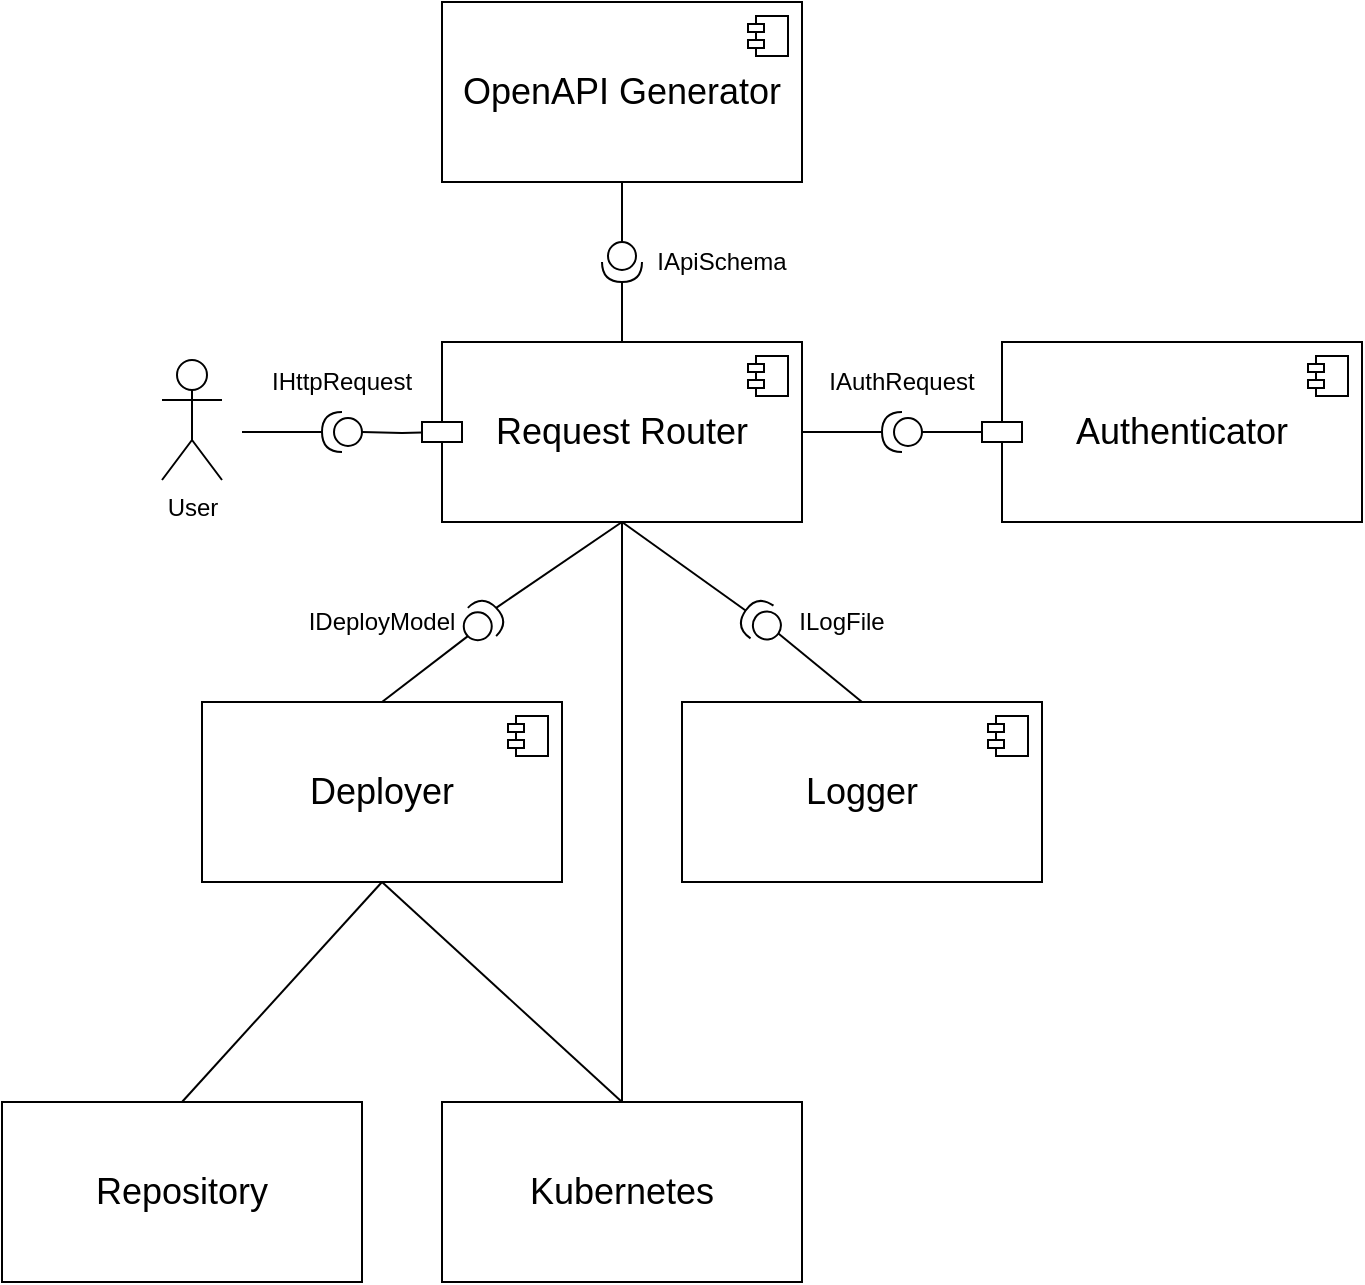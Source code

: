 <mxfile version="24.8.4">
  <diagram name="Page-1" id="b5b7bab2-c9e2-2cf4-8b2a-24fd1a2a6d21">
    <mxGraphModel dx="908" dy="1707" grid="1" gridSize="10" guides="1" tooltips="1" connect="1" arrows="1" fold="1" page="1" pageScale="1" pageWidth="827" pageHeight="1169" background="none" math="0" shadow="0">
      <root>
        <mxCell id="0" />
        <mxCell id="1" parent="0" />
        <mxCell id="kxm7W-5DDzrMB-vv7P8E-14" value="User" style="shape=umlActor;verticalLabelPosition=bottom;verticalAlign=top;html=1;" parent="1" vertex="1">
          <mxGeometry x="160" y="169" width="30" height="60" as="geometry" />
        </mxCell>
        <mxCell id="6u3klOcjnk4Zt1oIX5Ex-57" style="edgeStyle=orthogonalEdgeStyle;rounded=0;orthogonalLoop=1;jettySize=auto;html=1;exitX=0.5;exitY=1;exitDx=0;exitDy=0;entryX=0.5;entryY=0;entryDx=0;entryDy=0;endArrow=none;endFill=0;" edge="1" parent="1" source="6u3klOcjnk4Zt1oIX5Ex-1" target="6u3klOcjnk4Zt1oIX5Ex-56">
          <mxGeometry relative="1" as="geometry" />
        </mxCell>
        <mxCell id="6u3klOcjnk4Zt1oIX5Ex-1" value="&lt;font style=&quot;font-size: 18px;&quot;&gt;Request Router&lt;/font&gt;" style="html=1;dropTarget=0;whiteSpace=wrap;" vertex="1" parent="1">
          <mxGeometry x="300" y="160" width="180" height="90" as="geometry" />
        </mxCell>
        <mxCell id="6u3klOcjnk4Zt1oIX5Ex-2" value="" style="shape=module;jettyWidth=8;jettyHeight=4;" vertex="1" parent="6u3klOcjnk4Zt1oIX5Ex-1">
          <mxGeometry x="1" width="20" height="20" relative="1" as="geometry">
            <mxPoint x="-27" y="7" as="offset" />
          </mxGeometry>
        </mxCell>
        <mxCell id="6u3klOcjnk4Zt1oIX5Ex-6" value="&lt;font style=&quot;font-size: 18px;&quot;&gt;Authenticator&lt;/font&gt;" style="html=1;dropTarget=0;whiteSpace=wrap;" vertex="1" parent="1">
          <mxGeometry x="580" y="160" width="180" height="90" as="geometry" />
        </mxCell>
        <mxCell id="6u3klOcjnk4Zt1oIX5Ex-7" value="" style="shape=module;jettyWidth=8;jettyHeight=4;" vertex="1" parent="6u3klOcjnk4Zt1oIX5Ex-6">
          <mxGeometry x="1" width="20" height="20" relative="1" as="geometry">
            <mxPoint x="-27" y="7" as="offset" />
          </mxGeometry>
        </mxCell>
        <mxCell id="6u3klOcjnk4Zt1oIX5Ex-58" style="rounded=0;orthogonalLoop=1;jettySize=auto;html=1;exitX=0.5;exitY=1;exitDx=0;exitDy=0;entryX=0.5;entryY=0;entryDx=0;entryDy=0;endArrow=none;endFill=0;" edge="1" parent="1" source="6u3klOcjnk4Zt1oIX5Ex-8" target="6u3klOcjnk4Zt1oIX5Ex-56">
          <mxGeometry relative="1" as="geometry" />
        </mxCell>
        <mxCell id="6u3klOcjnk4Zt1oIX5Ex-60" style="rounded=0;orthogonalLoop=1;jettySize=auto;html=1;exitX=0.5;exitY=1;exitDx=0;exitDy=0;entryX=0.5;entryY=0;entryDx=0;entryDy=0;endArrow=none;endFill=0;" edge="1" parent="1" source="6u3klOcjnk4Zt1oIX5Ex-8" target="6u3klOcjnk4Zt1oIX5Ex-59">
          <mxGeometry relative="1" as="geometry" />
        </mxCell>
        <mxCell id="6u3klOcjnk4Zt1oIX5Ex-8" value="&lt;font style=&quot;font-size: 18px;&quot;&gt;Deployer&lt;/font&gt;" style="html=1;dropTarget=0;whiteSpace=wrap;" vertex="1" parent="1">
          <mxGeometry x="180" y="340" width="180" height="90" as="geometry" />
        </mxCell>
        <mxCell id="6u3klOcjnk4Zt1oIX5Ex-9" value="" style="shape=module;jettyWidth=8;jettyHeight=4;" vertex="1" parent="6u3klOcjnk4Zt1oIX5Ex-8">
          <mxGeometry x="1" width="20" height="20" relative="1" as="geometry">
            <mxPoint x="-27" y="7" as="offset" />
          </mxGeometry>
        </mxCell>
        <mxCell id="6u3klOcjnk4Zt1oIX5Ex-10" value="&lt;font style=&quot;font-size: 18px;&quot;&gt;Logger&lt;/font&gt;" style="html=1;dropTarget=0;whiteSpace=wrap;" vertex="1" parent="1">
          <mxGeometry x="420" y="340" width="180" height="90" as="geometry" />
        </mxCell>
        <mxCell id="6u3klOcjnk4Zt1oIX5Ex-11" value="" style="shape=module;jettyWidth=8;jettyHeight=4;" vertex="1" parent="6u3klOcjnk4Zt1oIX5Ex-10">
          <mxGeometry x="1" width="20" height="20" relative="1" as="geometry">
            <mxPoint x="-27" y="7" as="offset" />
          </mxGeometry>
        </mxCell>
        <mxCell id="6u3klOcjnk4Zt1oIX5Ex-13" value="&lt;font style=&quot;font-size: 18px;&quot;&gt;OpenAPI Generator&lt;/font&gt;" style="html=1;dropTarget=0;whiteSpace=wrap;" vertex="1" parent="1">
          <mxGeometry x="300" y="-10" width="180" height="90" as="geometry" />
        </mxCell>
        <mxCell id="6u3klOcjnk4Zt1oIX5Ex-14" value="" style="shape=module;jettyWidth=8;jettyHeight=4;" vertex="1" parent="6u3klOcjnk4Zt1oIX5Ex-13">
          <mxGeometry x="1" width="20" height="20" relative="1" as="geometry">
            <mxPoint x="-27" y="7" as="offset" />
          </mxGeometry>
        </mxCell>
        <mxCell id="6u3klOcjnk4Zt1oIX5Ex-16" style="edgeStyle=orthogonalEdgeStyle;rounded=0;orthogonalLoop=1;jettySize=auto;html=1;exitX=1;exitY=0.5;exitDx=0;exitDy=0;exitPerimeter=0;entryX=1;entryY=0.5;entryDx=0;entryDy=0;endArrow=none;endFill=0;" edge="1" parent="1" target="6u3klOcjnk4Zt1oIX5Ex-1">
          <mxGeometry relative="1" as="geometry">
            <mxPoint x="490" y="205.0" as="sourcePoint" />
          </mxGeometry>
        </mxCell>
        <mxCell id="6u3klOcjnk4Zt1oIX5Ex-15" value="" style="shape=providedRequiredInterface;html=1;verticalLabelPosition=bottom;sketch=0;rotation=-180;" vertex="1" parent="1">
          <mxGeometry x="520" y="195" width="20" height="20" as="geometry" />
        </mxCell>
        <mxCell id="6u3klOcjnk4Zt1oIX5Ex-17" style="edgeStyle=orthogonalEdgeStyle;rounded=0;orthogonalLoop=1;jettySize=auto;html=1;exitX=0;exitY=0.5;exitDx=0;exitDy=0;entryX=0;entryY=0.5;entryDx=0;entryDy=0;entryPerimeter=0;endArrow=none;endFill=0;" edge="1" parent="1" source="6u3klOcjnk4Zt1oIX5Ex-6" target="6u3klOcjnk4Zt1oIX5Ex-15">
          <mxGeometry relative="1" as="geometry" />
        </mxCell>
        <mxCell id="6u3klOcjnk4Zt1oIX5Ex-19" value="&lt;span style=&quot;font-family: Arial; font-variant-numeric: normal; font-variant-east-asian: normal; font-variant-alternates: normal; font-variant-position: normal;&quot;&gt;&lt;font style=&quot;font-size: 12px;&quot;&gt;IAuthRequest&lt;/font&gt;&lt;/span&gt;" style="text;html=1;align=center;verticalAlign=middle;whiteSpace=wrap;rounded=0;" vertex="1" parent="1">
          <mxGeometry x="500" y="165" width="60" height="30" as="geometry" />
        </mxCell>
        <mxCell id="6u3klOcjnk4Zt1oIX5Ex-20" style="edgeStyle=orthogonalEdgeStyle;rounded=0;orthogonalLoop=1;jettySize=auto;html=1;entryX=1;entryY=0.5;entryDx=0;entryDy=0;endArrow=none;endFill=0;" edge="1" parent="1" source="6u3klOcjnk4Zt1oIX5Ex-21">
          <mxGeometry relative="1" as="geometry">
            <mxPoint x="200" y="205" as="targetPoint" />
          </mxGeometry>
        </mxCell>
        <mxCell id="6u3klOcjnk4Zt1oIX5Ex-21" value="" style="shape=providedRequiredInterface;html=1;verticalLabelPosition=bottom;sketch=0;rotation=-180;" vertex="1" parent="1">
          <mxGeometry x="240" y="195" width="20" height="20" as="geometry" />
        </mxCell>
        <mxCell id="6u3klOcjnk4Zt1oIX5Ex-22" style="edgeStyle=orthogonalEdgeStyle;rounded=0;orthogonalLoop=1;jettySize=auto;html=1;exitX=0;exitY=0.5;exitDx=0;exitDy=0;entryX=0;entryY=0.5;entryDx=0;entryDy=0;entryPerimeter=0;endArrow=none;endFill=0;" edge="1" parent="1" target="6u3klOcjnk4Zt1oIX5Ex-21">
          <mxGeometry relative="1" as="geometry">
            <mxPoint x="300" y="205" as="sourcePoint" />
          </mxGeometry>
        </mxCell>
        <mxCell id="6u3klOcjnk4Zt1oIX5Ex-23" value="&lt;span style=&quot;font-family: Arial; font-variant-numeric: normal; font-variant-east-asian: normal; font-variant-alternates: normal; font-variant-position: normal;&quot;&gt;&lt;font style=&quot;font-size: 12px;&quot;&gt;IHttpRequest&lt;/font&gt;&lt;/span&gt;" style="text;html=1;align=center;verticalAlign=middle;whiteSpace=wrap;rounded=0;" vertex="1" parent="1">
          <mxGeometry x="220" y="165" width="60" height="30" as="geometry" />
        </mxCell>
        <mxCell id="6u3klOcjnk4Zt1oIX5Ex-26" value="" style="edgeStyle=orthogonalEdgeStyle;rounded=0;orthogonalLoop=1;jettySize=auto;html=1;exitX=1;exitY=0.5;exitDx=0;exitDy=0;exitPerimeter=0;entryX=1;entryY=0.5;entryDx=0;entryDy=0;endArrow=none;endFill=0;" edge="1" parent="1" source="6u3klOcjnk4Zt1oIX5Ex-15">
          <mxGeometry relative="1" as="geometry">
            <mxPoint x="520" y="205" as="sourcePoint" />
            <mxPoint x="490" y="205.0" as="targetPoint" />
          </mxGeometry>
        </mxCell>
        <mxCell id="6u3klOcjnk4Zt1oIX5Ex-27" value="" style="rounded=0;whiteSpace=wrap;html=1;" vertex="1" parent="1">
          <mxGeometry x="570" y="200" width="20" height="10" as="geometry" />
        </mxCell>
        <mxCell id="6u3klOcjnk4Zt1oIX5Ex-28" value="" style="rounded=0;whiteSpace=wrap;html=1;" vertex="1" parent="1">
          <mxGeometry x="290" y="200" width="20" height="10" as="geometry" />
        </mxCell>
        <mxCell id="6u3klOcjnk4Zt1oIX5Ex-37" style="edgeStyle=orthogonalEdgeStyle;rounded=0;orthogonalLoop=1;jettySize=auto;html=1;exitX=0;exitY=0.5;exitDx=0;exitDy=0;exitPerimeter=0;entryX=0.5;entryY=1;entryDx=0;entryDy=0;endArrow=none;endFill=0;" edge="1" parent="1" source="6u3klOcjnk4Zt1oIX5Ex-36" target="6u3klOcjnk4Zt1oIX5Ex-13">
          <mxGeometry relative="1" as="geometry" />
        </mxCell>
        <mxCell id="6u3klOcjnk4Zt1oIX5Ex-38" style="edgeStyle=orthogonalEdgeStyle;rounded=0;orthogonalLoop=1;jettySize=auto;html=1;exitX=1;exitY=0.5;exitDx=0;exitDy=0;exitPerimeter=0;entryX=0.5;entryY=0;entryDx=0;entryDy=0;endArrow=none;endFill=0;" edge="1" parent="1" source="6u3klOcjnk4Zt1oIX5Ex-36" target="6u3klOcjnk4Zt1oIX5Ex-1">
          <mxGeometry relative="1" as="geometry" />
        </mxCell>
        <mxCell id="6u3klOcjnk4Zt1oIX5Ex-36" value="" style="shape=providedRequiredInterface;html=1;verticalLabelPosition=bottom;sketch=0;rotation=90;" vertex="1" parent="1">
          <mxGeometry x="380" y="110" width="20" height="20" as="geometry" />
        </mxCell>
        <mxCell id="6u3klOcjnk4Zt1oIX5Ex-39" value="IApiSchema" style="text;html=1;align=center;verticalAlign=middle;whiteSpace=wrap;rounded=0;" vertex="1" parent="1">
          <mxGeometry x="410" y="105" width="60" height="30" as="geometry" />
        </mxCell>
        <mxCell id="6u3klOcjnk4Zt1oIX5Ex-43" style="rounded=0;orthogonalLoop=1;jettySize=auto;html=1;exitX=1;exitY=0.5;exitDx=0;exitDy=0;exitPerimeter=0;entryX=0.5;entryY=1;entryDx=0;entryDy=0;strokeColor=default;endArrow=none;endFill=0;" edge="1" parent="1" source="6u3klOcjnk4Zt1oIX5Ex-40" target="6u3klOcjnk4Zt1oIX5Ex-1">
          <mxGeometry relative="1" as="geometry" />
        </mxCell>
        <mxCell id="6u3klOcjnk4Zt1oIX5Ex-44" style="rounded=0;orthogonalLoop=1;jettySize=auto;html=1;exitX=0;exitY=0.5;exitDx=0;exitDy=0;exitPerimeter=0;entryX=0.5;entryY=0;entryDx=0;entryDy=0;endArrow=none;endFill=0;" edge="1" parent="1" source="6u3klOcjnk4Zt1oIX5Ex-40" target="6u3klOcjnk4Zt1oIX5Ex-8">
          <mxGeometry relative="1" as="geometry" />
        </mxCell>
        <mxCell id="6u3klOcjnk4Zt1oIX5Ex-40" value="" style="shape=providedRequiredInterface;html=1;verticalLabelPosition=bottom;sketch=0;rotation=-45;" vertex="1" parent="1">
          <mxGeometry x="310" y="290" width="20" height="20" as="geometry" />
        </mxCell>
        <mxCell id="6u3klOcjnk4Zt1oIX5Ex-53" style="rounded=0;orthogonalLoop=1;jettySize=auto;html=1;exitX=0;exitY=0.5;exitDx=0;exitDy=0;exitPerimeter=0;entryX=0.5;entryY=0;entryDx=0;entryDy=0;endArrow=none;endFill=0;" edge="1" parent="1" source="6u3klOcjnk4Zt1oIX5Ex-51" target="6u3klOcjnk4Zt1oIX5Ex-10">
          <mxGeometry relative="1" as="geometry" />
        </mxCell>
        <mxCell id="6u3klOcjnk4Zt1oIX5Ex-51" value="" style="shape=providedRequiredInterface;html=1;verticalLabelPosition=bottom;sketch=0;rotation=-145;" vertex="1" parent="1">
          <mxGeometry x="450" y="290" width="20" height="20" as="geometry" />
        </mxCell>
        <mxCell id="6u3klOcjnk4Zt1oIX5Ex-52" style="rounded=0;orthogonalLoop=1;jettySize=auto;html=1;exitX=0.5;exitY=1;exitDx=0;exitDy=0;entryX=1;entryY=0.5;entryDx=0;entryDy=0;entryPerimeter=0;endArrow=none;endFill=0;" edge="1" parent="1" source="6u3klOcjnk4Zt1oIX5Ex-1" target="6u3klOcjnk4Zt1oIX5Ex-51">
          <mxGeometry relative="1" as="geometry" />
        </mxCell>
        <mxCell id="6u3klOcjnk4Zt1oIX5Ex-54" value="IDeployModel" style="text;html=1;align=center;verticalAlign=middle;whiteSpace=wrap;rounded=0;" vertex="1" parent="1">
          <mxGeometry x="240" y="285" width="60" height="30" as="geometry" />
        </mxCell>
        <mxCell id="6u3klOcjnk4Zt1oIX5Ex-55" value="ILogFile" style="text;html=1;align=center;verticalAlign=middle;whiteSpace=wrap;rounded=0;" vertex="1" parent="1">
          <mxGeometry x="470" y="285" width="60" height="30" as="geometry" />
        </mxCell>
        <mxCell id="6u3klOcjnk4Zt1oIX5Ex-56" value="&lt;font style=&quot;font-size: 18px;&quot;&gt;Kubernetes&lt;/font&gt;" style="html=1;whiteSpace=wrap;" vertex="1" parent="1">
          <mxGeometry x="300" y="540" width="180" height="90" as="geometry" />
        </mxCell>
        <mxCell id="6u3klOcjnk4Zt1oIX5Ex-59" value="&lt;font style=&quot;font-size: 18px;&quot;&gt;Repository&lt;/font&gt;" style="html=1;whiteSpace=wrap;" vertex="1" parent="1">
          <mxGeometry x="80" y="540" width="180" height="90" as="geometry" />
        </mxCell>
      </root>
    </mxGraphModel>
  </diagram>
</mxfile>
